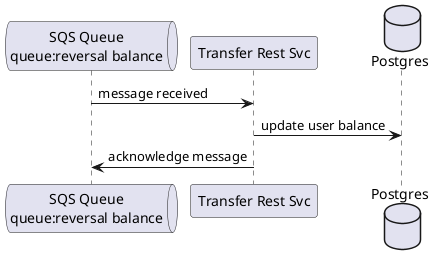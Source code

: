 @startuml
queue       "SQS Queue\nqueue:reversal balance" as SQS
participant "Transfer Rest Svc" as svc
database    Postgres    as pg

SQS -> svc: message received

svc -> pg: update user balance

svc -> SQS: acknowledge message

@enduml